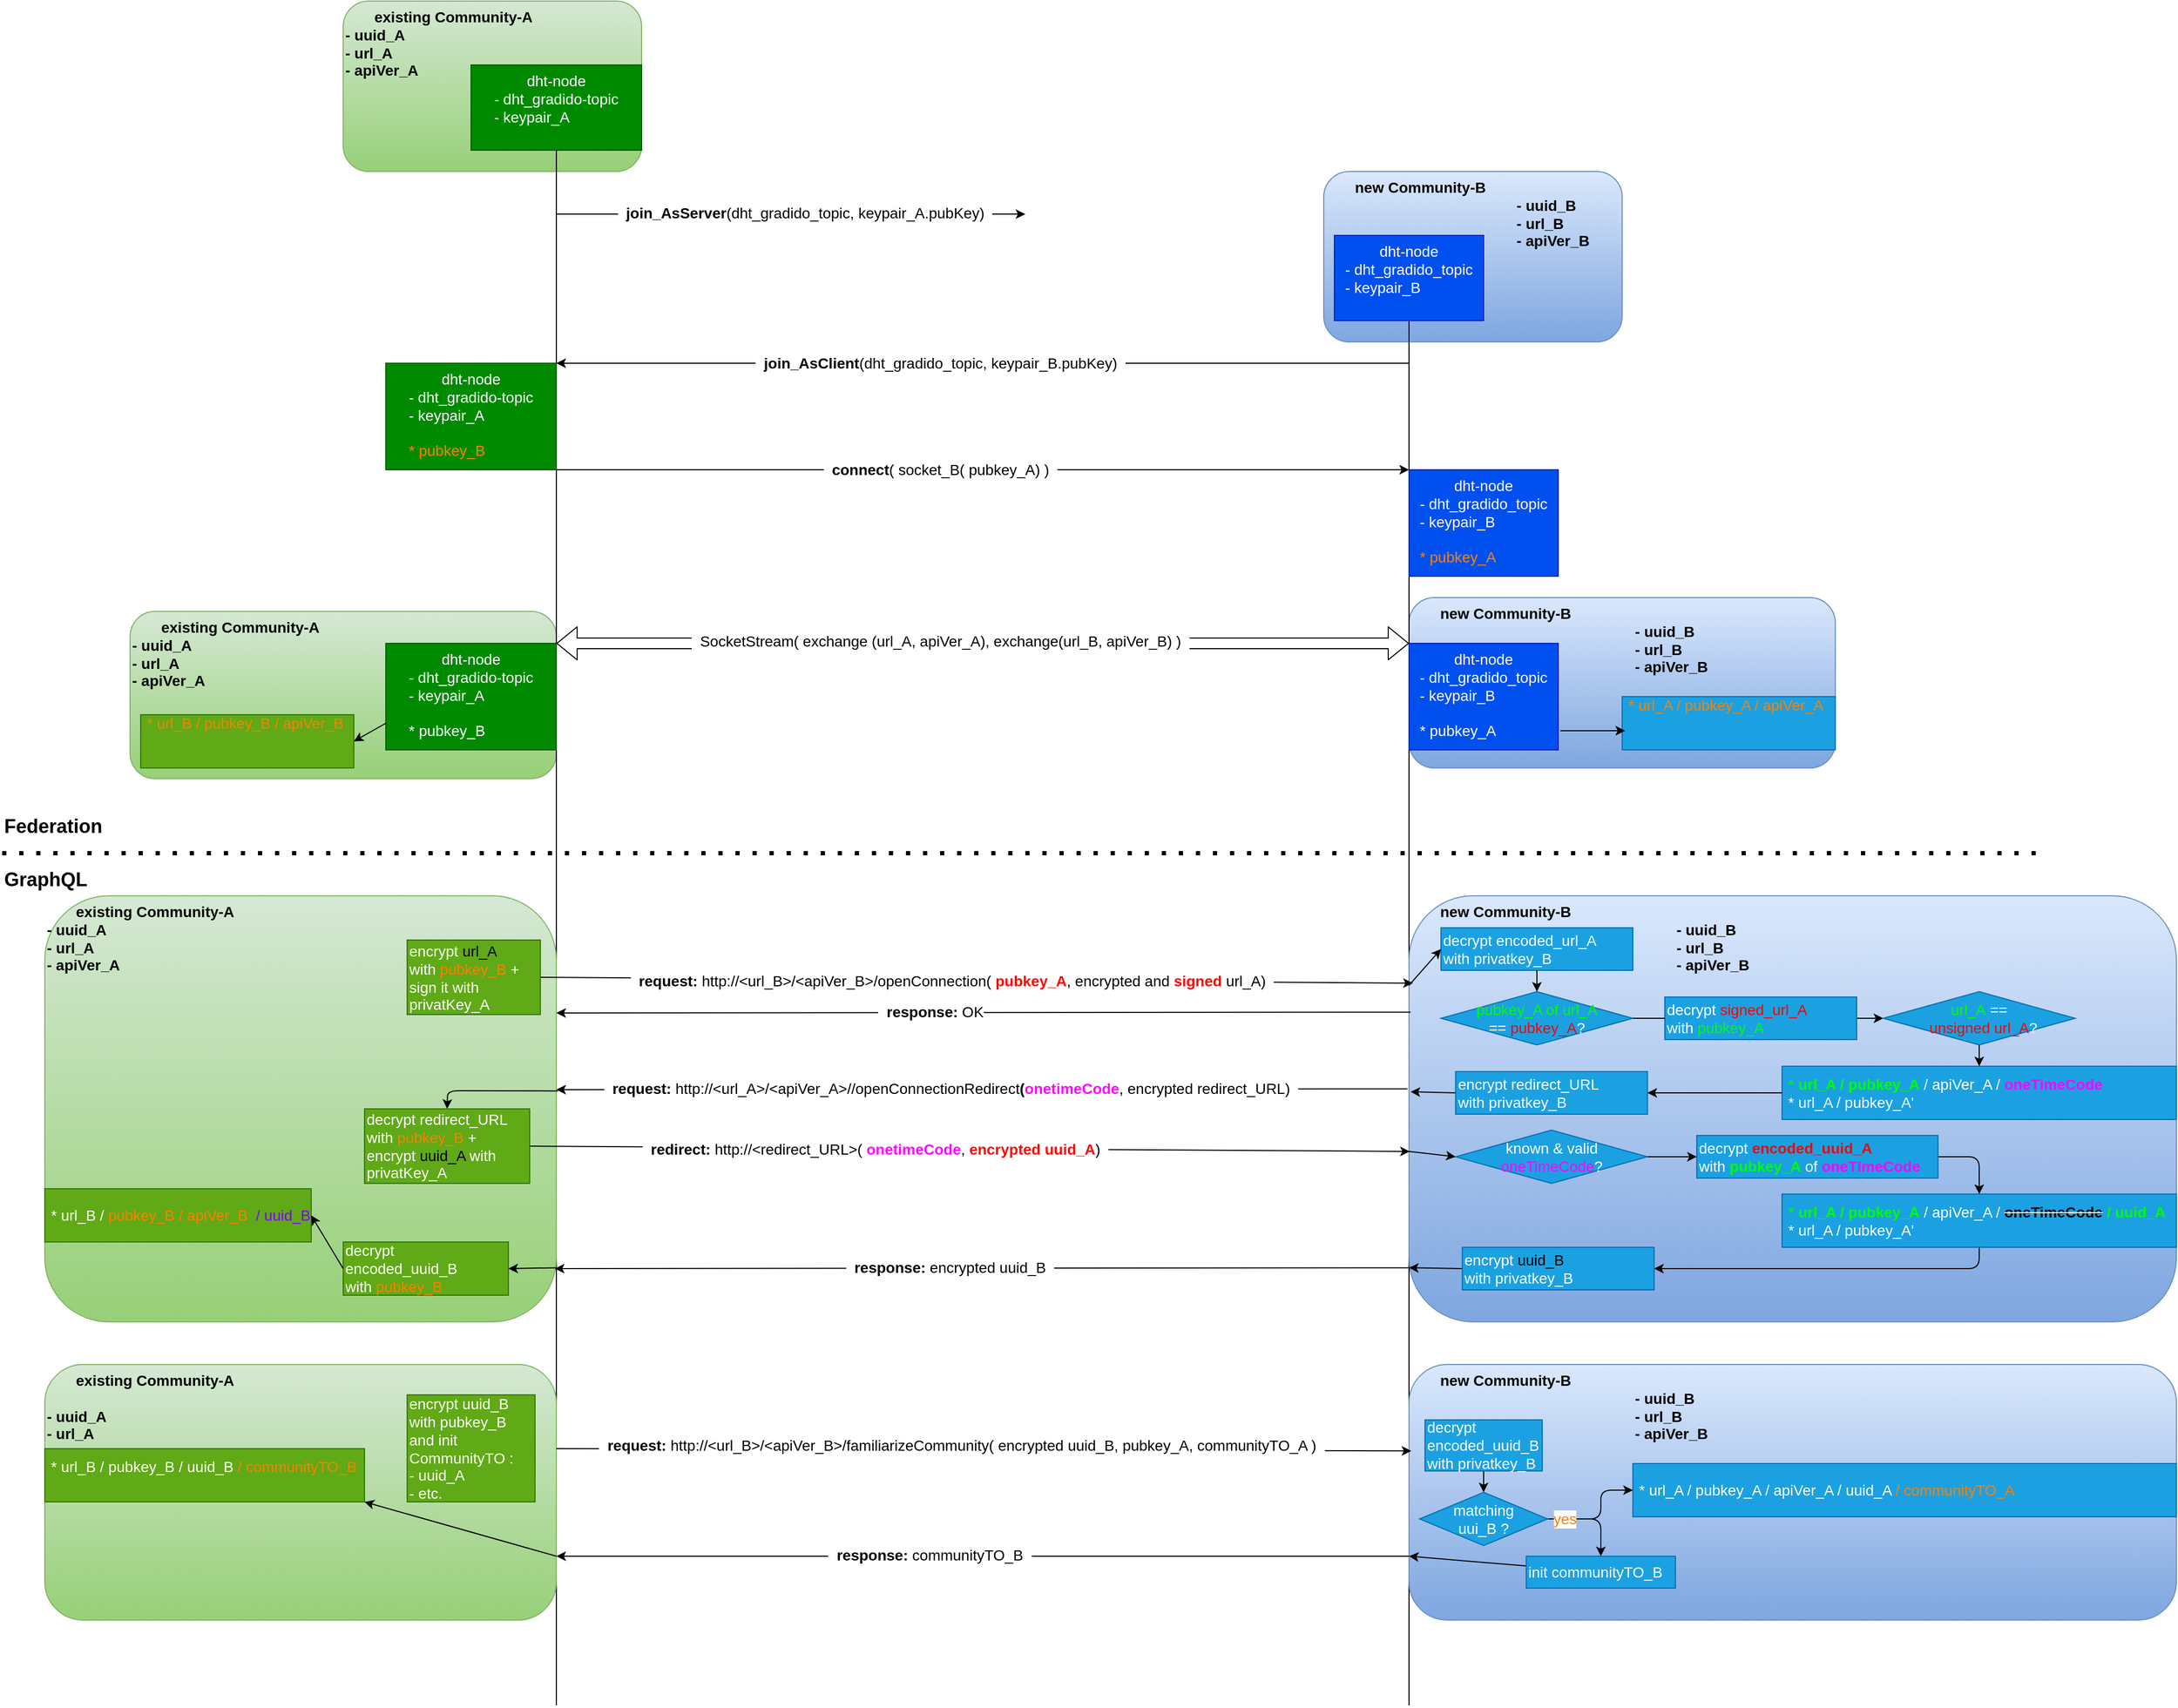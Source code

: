 <mxfile>
    <diagram id="jqy9GLoHfEna4h-l2pXZ" name="Seite-1">
        <mxGraphModel dx="2564" dy="1600" grid="1" gridSize="10" guides="1" tooltips="1" connect="1" arrows="1" fold="1" page="1" pageScale="1" pageWidth="2336" pageHeight="1654" math="0" shadow="0">
            <root>
                <mxCell id="0"/>
                <mxCell id="1" parent="0"/>
                <mxCell id="39" value="&lt;div&gt;&lt;span&gt;&amp;nbsp; &amp;nbsp; &amp;nbsp; &amp;nbsp;new Community-B&lt;/span&gt;&lt;/div&gt;&lt;div&gt;&lt;span&gt;&amp;nbsp; &amp;nbsp; &amp;nbsp; &amp;nbsp; &amp;nbsp; &amp;nbsp; &amp;nbsp; &amp;nbsp; &amp;nbsp; &amp;nbsp; &amp;nbsp; &amp;nbsp; &amp;nbsp; &amp;nbsp; &amp;nbsp; &amp;nbsp; &amp;nbsp; &amp;nbsp; &amp;nbsp; &amp;nbsp; &amp;nbsp; &amp;nbsp; &amp;nbsp; &amp;nbsp; &amp;nbsp; &amp;nbsp; &amp;nbsp; - uuid_B&lt;/span&gt;&lt;/div&gt;&lt;div&gt;&lt;span&gt;&amp;nbsp; &amp;nbsp; &amp;nbsp; &amp;nbsp; &amp;nbsp; &amp;nbsp; &amp;nbsp; &amp;nbsp; &amp;nbsp; &amp;nbsp; &amp;nbsp; &amp;nbsp; &amp;nbsp; &amp;nbsp; &amp;nbsp; &amp;nbsp; &amp;nbsp; &amp;nbsp; &amp;nbsp; &amp;nbsp; &amp;nbsp; &amp;nbsp; &amp;nbsp; &amp;nbsp; &amp;nbsp; &amp;nbsp; &amp;nbsp; - url_B&lt;/span&gt;&lt;br&gt;&lt;/div&gt;&lt;div&gt;&lt;span&gt;&amp;nbsp; &amp;nbsp; &amp;nbsp; &amp;nbsp; &amp;nbsp; &amp;nbsp; &amp;nbsp; &amp;nbsp; &amp;nbsp; &amp;nbsp; &amp;nbsp; &amp;nbsp; &amp;nbsp; &amp;nbsp; &amp;nbsp; &amp;nbsp; &amp;nbsp; &amp;nbsp; &amp;nbsp; &amp;nbsp; &amp;nbsp; &amp;nbsp; &amp;nbsp; &amp;nbsp; &amp;nbsp; &amp;nbsp; &amp;nbsp; - apiVer_B&lt;/span&gt;&lt;/div&gt;" style="rounded=1;whiteSpace=wrap;html=1;verticalAlign=top;fontStyle=1;fontSize=14;align=left;fillColor=#dae8fc;strokeColor=#6c8ebf;gradientColor=#7ea6e0;" parent="1" vertex="1">
                    <mxGeometry x="1360" y="600" width="400" height="160" as="geometry"/>
                </mxCell>
                <mxCell id="35" value="&lt;div style=&quot;text-align: center&quot;&gt;&lt;span&gt;&amp;nbsp; &amp;nbsp; &amp;nbsp; &amp;nbsp;existing Community-A&lt;/span&gt;&lt;/div&gt;&lt;div&gt;&lt;span&gt;- uuid_A&lt;/span&gt;&lt;/div&gt;&lt;div&gt;&lt;span&gt;- url_A&lt;/span&gt;&lt;/div&gt;&lt;div&gt;&lt;span&gt;- apiVer_A&lt;/span&gt;&lt;/div&gt;" style="rounded=1;whiteSpace=wrap;html=1;verticalAlign=top;fontStyle=1;fontSize=14;align=left;fillColor=#d5e8d4;strokeColor=#82b366;gradientColor=#97d077;" parent="1" vertex="1">
                    <mxGeometry x="160" y="613" width="400" height="157" as="geometry"/>
                </mxCell>
                <mxCell id="2" value="&lt;div style=&quot;text-align: center&quot;&gt;&lt;span&gt;&amp;nbsp; &amp;nbsp; &amp;nbsp; &amp;nbsp;existing Community-A&lt;/span&gt;&lt;/div&gt;&lt;div&gt;&lt;span&gt;- uuid_A&lt;/span&gt;&lt;/div&gt;&lt;div&gt;&lt;span&gt;- url_A&lt;/span&gt;&lt;br&gt;&lt;/div&gt;&lt;div&gt;&lt;span&gt;- apiVer_A&lt;/span&gt;&lt;/div&gt;" style="rounded=1;whiteSpace=wrap;html=1;verticalAlign=top;fontStyle=1;fontSize=14;align=left;fillColor=#d5e8d4;strokeColor=#82b366;gradientColor=#97d077;" parent="1" vertex="1">
                    <mxGeometry x="360" y="40" width="280" height="160" as="geometry"/>
                </mxCell>
                <mxCell id="3" value="dht-node&lt;br&gt;- dht_gradido-topic&lt;br&gt;&lt;div style=&quot;text-align: left&quot;&gt;&lt;span&gt;- keypair_A&lt;/span&gt;&lt;/div&gt;" style="rounded=0;whiteSpace=wrap;html=1;fontSize=14;fillColor=#008a00;fontColor=#ffffff;strokeColor=#005700;verticalAlign=top;" parent="1" vertex="1">
                    <mxGeometry x="480" y="100" width="160" height="80" as="geometry"/>
                </mxCell>
                <mxCell id="4" value="&lt;div&gt;&lt;span&gt;&amp;nbsp; &amp;nbsp; &amp;nbsp; &amp;nbsp;new Community-B&lt;/span&gt;&lt;/div&gt;&lt;div&gt;&lt;span&gt;&amp;nbsp; &amp;nbsp; &amp;nbsp; &amp;nbsp; &amp;nbsp; &amp;nbsp; &amp;nbsp; &amp;nbsp; &amp;nbsp; &amp;nbsp; &amp;nbsp; &amp;nbsp; &amp;nbsp; &amp;nbsp; &amp;nbsp; &amp;nbsp; &amp;nbsp; &amp;nbsp; &amp;nbsp; &amp;nbsp; &amp;nbsp; &amp;nbsp; &amp;nbsp; - uuid_B&lt;/span&gt;&lt;/div&gt;&lt;div&gt;&lt;span&gt;&amp;nbsp; &amp;nbsp; &amp;nbsp; &amp;nbsp; &amp;nbsp; &amp;nbsp; &amp;nbsp; &amp;nbsp; &amp;nbsp; &amp;nbsp; &amp;nbsp; &amp;nbsp; &amp;nbsp; &amp;nbsp; &amp;nbsp; &amp;nbsp; &amp;nbsp; &amp;nbsp; &amp;nbsp; &amp;nbsp; &amp;nbsp; &amp;nbsp; &amp;nbsp; - url_B&lt;/span&gt;&lt;/div&gt;&lt;div&gt;&lt;span&gt;&amp;nbsp; &amp;nbsp; &amp;nbsp; &amp;nbsp; &amp;nbsp; &amp;nbsp; &amp;nbsp; &amp;nbsp; &amp;nbsp; &amp;nbsp; &amp;nbsp; &amp;nbsp; &amp;nbsp; &amp;nbsp; &amp;nbsp; &amp;nbsp; &amp;nbsp; &amp;nbsp; &amp;nbsp; &amp;nbsp; &amp;nbsp; &amp;nbsp; &amp;nbsp; - apiVer_B&lt;/span&gt;&lt;/div&gt;" style="rounded=1;whiteSpace=wrap;html=1;verticalAlign=top;fontStyle=1;fontSize=14;align=left;fillColor=#dae8fc;strokeColor=#6c8ebf;gradientColor=#7ea6e0;" parent="1" vertex="1">
                    <mxGeometry x="1280" y="200" width="280" height="160" as="geometry"/>
                </mxCell>
                <mxCell id="5" value="dht-node&lt;br&gt;&lt;div style=&quot;text-align: left&quot;&gt;&lt;span&gt;- dht_gradido_topic&lt;/span&gt;&lt;/div&gt;&lt;div style=&quot;text-align: left&quot;&gt;&lt;span&gt;- keypair_B&lt;/span&gt;&lt;/div&gt;" style="rounded=0;whiteSpace=wrap;html=1;fontSize=14;fillColor=#0050ef;fontColor=#ffffff;strokeColor=#001DBC;verticalAlign=top;" parent="1" vertex="1">
                    <mxGeometry x="1290" y="260" width="140" height="80" as="geometry"/>
                </mxCell>
                <mxCell id="15" value="" style="endArrow=classic;html=1;fontSize=14;" parent="1" edge="1">
                    <mxGeometry width="50" height="50" relative="1" as="geometry">
                        <mxPoint x="560" y="240" as="sourcePoint"/>
                        <mxPoint x="1000" y="240" as="targetPoint"/>
                    </mxGeometry>
                </mxCell>
                <mxCell id="17" value="&lt;b&gt;&amp;nbsp; join_AsServer&lt;/b&gt;(dht_gradido_topic, keypair_A.pubKey)&amp;nbsp;&amp;nbsp;" style="edgeLabel;html=1;align=center;verticalAlign=middle;resizable=0;points=[];fontSize=14;" parent="15" vertex="1" connectable="0">
                    <mxGeometry x="0.222" relative="1" as="geometry">
                        <mxPoint x="-36" y="-1" as="offset"/>
                    </mxGeometry>
                </mxCell>
                <mxCell id="19" value="" style="endArrow=classic;html=1;fontSize=14;" parent="1" edge="1">
                    <mxGeometry width="50" height="50" relative="1" as="geometry">
                        <mxPoint x="1360" y="380" as="sourcePoint"/>
                        <mxPoint x="560" y="380" as="targetPoint"/>
                    </mxGeometry>
                </mxCell>
                <mxCell id="20" value="&lt;b&gt;&amp;nbsp; join_AsClient&lt;/b&gt;(dht_gradido_topic, keypair_B.pubKey)&amp;nbsp;&amp;nbsp;" style="edgeLabel;html=1;align=center;verticalAlign=middle;resizable=0;points=[];fontSize=14;" parent="19" vertex="1" connectable="0">
                    <mxGeometry x="0.416" relative="1" as="geometry">
                        <mxPoint x="126" as="offset"/>
                    </mxGeometry>
                </mxCell>
                <mxCell id="23" value="" style="endArrow=none;html=1;fontSize=14;entryX=0.5;entryY=1;entryDx=0;entryDy=0;" parent="1" target="3" edge="1">
                    <mxGeometry width="50" height="50" relative="1" as="geometry">
                        <mxPoint x="560" y="1640" as="sourcePoint"/>
                        <mxPoint x="990" y="350" as="targetPoint"/>
                    </mxGeometry>
                </mxCell>
                <mxCell id="24" value="" style="endArrow=none;html=1;fontSize=14;entryX=0.5;entryY=1;entryDx=0;entryDy=0;" parent="1" target="5" edge="1">
                    <mxGeometry width="50" height="50" relative="1" as="geometry">
                        <mxPoint x="1360" y="1640" as="sourcePoint"/>
                        <mxPoint x="1090" y="60" as="targetPoint"/>
                    </mxGeometry>
                </mxCell>
                <mxCell id="25" value="dht-node&lt;br&gt;- dht_gradido-topic&lt;br&gt;&lt;div style=&quot;text-align: left&quot;&gt;&lt;span&gt;- keypair_A&lt;/span&gt;&lt;/div&gt;&lt;div style=&quot;text-align: left&quot;&gt;&lt;span&gt;&lt;br&gt;&lt;/span&gt;&lt;/div&gt;&lt;div style=&quot;text-align: left&quot;&gt;&lt;span&gt;&lt;font color=&quot;#ff8000&quot;&gt;* pubkey_B&lt;/font&gt;&lt;/span&gt;&lt;/div&gt;" style="rounded=0;whiteSpace=wrap;html=1;fontSize=14;fillColor=#008a00;fontColor=#ffffff;strokeColor=#005700;verticalAlign=top;" parent="1" vertex="1">
                    <mxGeometry x="400" y="380" width="160" height="100" as="geometry"/>
                </mxCell>
                <mxCell id="26" value="dht-node&lt;br&gt;&lt;div style=&quot;text-align: left&quot;&gt;&lt;span&gt;- dht_gradido_topic&lt;/span&gt;&lt;/div&gt;&lt;div style=&quot;text-align: left&quot;&gt;&lt;span&gt;- keypair_B&lt;/span&gt;&lt;/div&gt;&lt;div style=&quot;text-align: left&quot;&gt;&lt;span&gt;&lt;br&gt;&lt;/span&gt;&lt;/div&gt;&lt;div style=&quot;text-align: left&quot;&gt;&lt;span&gt;&lt;font color=&quot;#ff8000&quot;&gt;* pubkey_A&lt;/font&gt;&lt;/span&gt;&lt;/div&gt;" style="rounded=0;whiteSpace=wrap;html=1;fontSize=14;fillColor=#0050ef;fontColor=#ffffff;strokeColor=#001DBC;verticalAlign=top;" parent="1" vertex="1">
                    <mxGeometry x="1360" y="480" width="140" height="100" as="geometry"/>
                </mxCell>
                <mxCell id="27" value="" style="endArrow=classic;html=1;fontSize=14;" parent="1" edge="1">
                    <mxGeometry width="50" height="50" relative="1" as="geometry">
                        <mxPoint x="560" y="480" as="sourcePoint"/>
                        <mxPoint x="1360" y="480" as="targetPoint"/>
                    </mxGeometry>
                </mxCell>
                <mxCell id="28" value="&lt;b&gt;&amp;nbsp; connect&lt;/b&gt;( socket_B( pubkey_A) )&amp;nbsp;&amp;nbsp;" style="edgeLabel;html=1;align=center;verticalAlign=middle;resizable=0;points=[];fontSize=14;" parent="27" vertex="1" connectable="0">
                    <mxGeometry x="0.222" relative="1" as="geometry">
                        <mxPoint x="-129" as="offset"/>
                    </mxGeometry>
                </mxCell>
                <mxCell id="31" value="" style="shape=flexArrow;endArrow=classic;startArrow=classic;html=1;fontSize=14;" parent="1" edge="1">
                    <mxGeometry width="100" height="100" relative="1" as="geometry">
                        <mxPoint x="560" y="643" as="sourcePoint"/>
                        <mxPoint x="1360" y="643" as="targetPoint"/>
                    </mxGeometry>
                </mxCell>
                <mxCell id="32" value="&amp;nbsp; SocketStream( exchange (url_A, apiVer_A), exchange(url_B, apiVer_B) )&amp;nbsp;&amp;nbsp;" style="edgeLabel;html=1;align=center;verticalAlign=middle;resizable=0;points=[];fontSize=14;" parent="31" vertex="1" connectable="0">
                    <mxGeometry x="-0.215" y="-1" relative="1" as="geometry">
                        <mxPoint x="46" y="-3" as="offset"/>
                    </mxGeometry>
                </mxCell>
                <mxCell id="33" value="dht-node&lt;br&gt;- dht_gradido-topic&lt;br&gt;&lt;div style=&quot;text-align: left&quot;&gt;&lt;span&gt;- keypair_A&lt;/span&gt;&lt;/div&gt;&lt;div style=&quot;text-align: left&quot;&gt;&lt;span&gt;&lt;br&gt;&lt;/span&gt;&lt;/div&gt;&lt;div style=&quot;text-align: left&quot;&gt;&lt;span&gt;* pubkey_B&lt;/span&gt;&lt;/div&gt;" style="rounded=0;whiteSpace=wrap;html=1;fontSize=14;fillColor=#008a00;fontColor=#ffffff;strokeColor=#005700;verticalAlign=top;" parent="1" vertex="1">
                    <mxGeometry x="400" y="643" width="160" height="100" as="geometry"/>
                </mxCell>
                <mxCell id="34" value="dht-node&lt;br&gt;&lt;div style=&quot;text-align: left&quot;&gt;&lt;span&gt;- dht_gradido_topic&lt;/span&gt;&lt;/div&gt;&lt;div style=&quot;text-align: left&quot;&gt;&lt;span&gt;- keypair_B&lt;/span&gt;&lt;/div&gt;&lt;div style=&quot;text-align: left&quot;&gt;&lt;span&gt;&lt;br&gt;&lt;/span&gt;&lt;/div&gt;&lt;div style=&quot;text-align: left&quot;&gt;&lt;span&gt;* pubkey_A&lt;/span&gt;&lt;/div&gt;" style="rounded=0;whiteSpace=wrap;html=1;fontSize=14;fillColor=#0050ef;fontColor=#ffffff;strokeColor=#001DBC;verticalAlign=top;" parent="1" vertex="1">
                    <mxGeometry x="1360" y="643" width="140" height="100" as="geometry"/>
                </mxCell>
                <mxCell id="36" value="" style="endArrow=classic;html=1;fontSize=14;exitX=0;exitY=0.75;exitDx=0;exitDy=0;startArrow=none;entryX=1;entryY=0.5;entryDx=0;entryDy=0;" parent="1" source="33" target="37" edge="1">
                    <mxGeometry width="50" height="50" relative="1" as="geometry">
                        <mxPoint x="620" y="743" as="sourcePoint"/>
                        <mxPoint x="240" y="702" as="targetPoint"/>
                    </mxGeometry>
                </mxCell>
                <mxCell id="37" value="&lt;font color=&quot;#ff8000&quot;&gt;&amp;nbsp;* url_B / pubkey_B / apiVer_B&lt;br&gt;&lt;br&gt;&lt;br&gt;&lt;/font&gt;" style="rounded=0;whiteSpace=wrap;html=1;fontSize=14;fillColor=#60a917;fontColor=#ffffff;strokeColor=#2D7600;align=left;" parent="1" vertex="1">
                    <mxGeometry x="170" y="710" width="200" height="50" as="geometry"/>
                </mxCell>
                <mxCell id="40" value="&lt;font color=&quot;#ff8000&quot;&gt;&amp;nbsp;* url_A / pubkey_A / apiVer_A&lt;br&gt;&lt;br&gt;&lt;br&gt;&lt;/font&gt;" style="rounded=0;whiteSpace=wrap;html=1;fontSize=14;fillColor=#1ba1e2;fontColor=#ffffff;strokeColor=#006EAF;align=left;" parent="1" vertex="1">
                    <mxGeometry x="1560" y="693" width="200" height="50" as="geometry"/>
                </mxCell>
                <mxCell id="41" value="" style="endArrow=classic;html=1;fontSize=14;exitX=1.014;exitY=0.82;exitDx=0;exitDy=0;exitPerimeter=0;entryX=0.014;entryY=0.64;entryDx=0;entryDy=0;entryPerimeter=0;" parent="1" source="34" target="40" edge="1">
                    <mxGeometry width="50" height="50" relative="1" as="geometry">
                        <mxPoint x="1770" y="560" as="sourcePoint"/>
                        <mxPoint x="1820" y="510" as="targetPoint"/>
                    </mxGeometry>
                </mxCell>
                <mxCell id="42" value="&lt;div style=&quot;text-align: center&quot;&gt;&lt;span&gt;&amp;nbsp; &amp;nbsp; &amp;nbsp; &amp;nbsp;existing Community-A&lt;/span&gt;&lt;/div&gt;&lt;div&gt;&lt;span&gt;- uuid_A&lt;/span&gt;&lt;/div&gt;&lt;div&gt;&lt;span&gt;- url_A&lt;/span&gt;&lt;/div&gt;&lt;div&gt;&lt;span&gt;- apiVer_A&lt;/span&gt;&lt;/div&gt;" style="rounded=1;whiteSpace=wrap;html=1;verticalAlign=top;fontStyle=1;fontSize=14;align=left;fillColor=#d5e8d4;strokeColor=#82b366;gradientColor=#97d077;" parent="1" vertex="1">
                    <mxGeometry x="80" y="880" width="480" height="400" as="geometry"/>
                </mxCell>
                <mxCell id="43" value="&amp;nbsp;* url_B / &lt;font color=&quot;#ff8000&quot;&gt;pubkey_B / apiVer_B&amp;nbsp;&lt;/font&gt; &lt;font color=&quot;#7f00ff&quot;&gt;/ uuid_B&lt;/font&gt;" style="rounded=0;whiteSpace=wrap;html=1;fontSize=14;fillColor=#60a917;fontColor=#ffffff;strokeColor=#2D7600;align=left;" parent="1" vertex="1">
                    <mxGeometry x="80" y="1155" width="250" height="50" as="geometry"/>
                </mxCell>
                <mxCell id="44" value="&lt;div&gt;&lt;span&gt;&amp;nbsp; &amp;nbsp; &amp;nbsp; &amp;nbsp;new Community-B&lt;/span&gt;&lt;/div&gt;&lt;div&gt;&lt;span&gt;&amp;nbsp; &amp;nbsp; &amp;nbsp; &amp;nbsp; &amp;nbsp; &amp;nbsp; &amp;nbsp; &amp;nbsp; &amp;nbsp; &amp;nbsp; &amp;nbsp; &amp;nbsp; &amp;nbsp; &amp;nbsp; &amp;nbsp; &amp;nbsp; &amp;nbsp; &amp;nbsp; &amp;nbsp; &amp;nbsp; &amp;nbsp; &amp;nbsp; &amp;nbsp; &amp;nbsp; &amp;nbsp; &amp;nbsp; &amp;nbsp; &amp;nbsp; &amp;nbsp; &amp;nbsp; &amp;nbsp; &amp;nbsp; - uuid_B&lt;/span&gt;&lt;/div&gt;&lt;div&gt;&lt;span&gt;&amp;nbsp; &amp;nbsp; &amp;nbsp; &amp;nbsp; &amp;nbsp; &amp;nbsp; &amp;nbsp; &amp;nbsp; &amp;nbsp; &amp;nbsp; &amp;nbsp; &amp;nbsp; &amp;nbsp; &amp;nbsp; &amp;nbsp; &amp;nbsp; &amp;nbsp; &amp;nbsp; &amp;nbsp; &amp;nbsp; &amp;nbsp; &amp;nbsp; &amp;nbsp; &amp;nbsp; &amp;nbsp; &amp;nbsp; &amp;nbsp; &amp;nbsp; &amp;nbsp; &amp;nbsp; &amp;nbsp; &amp;nbsp; - url_B&lt;/span&gt;&lt;br&gt;&lt;/div&gt;&lt;div&gt;&lt;span&gt;&amp;nbsp; &amp;nbsp; &amp;nbsp; &amp;nbsp; &amp;nbsp; &amp;nbsp; &amp;nbsp; &amp;nbsp; &amp;nbsp; &amp;nbsp; &amp;nbsp; &amp;nbsp; &amp;nbsp; &amp;nbsp; &amp;nbsp; &amp;nbsp; &amp;nbsp; &amp;nbsp; &amp;nbsp; &amp;nbsp; &amp;nbsp; &amp;nbsp; &amp;nbsp; &amp;nbsp; &amp;nbsp; &amp;nbsp; &amp;nbsp; &amp;nbsp; &amp;nbsp; &amp;nbsp; &amp;nbsp; &amp;nbsp; - apiVer_B&lt;/span&gt;&lt;/div&gt;" style="rounded=1;whiteSpace=wrap;html=1;verticalAlign=top;fontStyle=1;fontSize=14;align=left;fillColor=#dae8fc;strokeColor=#6c8ebf;gradientColor=#7ea6e0;" parent="1" vertex="1">
                    <mxGeometry x="1360" y="880" width="720" height="400" as="geometry"/>
                </mxCell>
                <mxCell id="45" value="&lt;font color=&quot;#00ff00&quot;&gt;&amp;nbsp;* &lt;b&gt;url_A / pubkey_A&lt;/b&gt;&lt;/font&gt; / apiVer_A / &lt;b&gt;&lt;font color=&quot;#ff00ff&quot;&gt;oneTimeCode&lt;/font&gt;&lt;/b&gt;&lt;br&gt;&amp;nbsp;* url_A / pubkey_A'" style="rounded=0;whiteSpace=wrap;html=1;fontSize=14;fillColor=#1ba1e2;fontColor=#ffffff;strokeColor=#006EAF;align=left;" parent="1" vertex="1">
                    <mxGeometry x="1710" y="1040" width="370" height="50" as="geometry"/>
                </mxCell>
                <mxCell id="46" value="" style="endArrow=classic;html=1;fontSize=14;exitX=1;exitY=0.5;exitDx=0;exitDy=0;entryX=0.005;entryY=0.205;entryDx=0;entryDy=0;entryPerimeter=0;" parent="1" source="48" target="44" edge="1">
                    <mxGeometry width="50" height="50" relative="1" as="geometry">
                        <mxPoint x="920" y="1050" as="sourcePoint"/>
                        <mxPoint x="970" y="1000" as="targetPoint"/>
                    </mxGeometry>
                </mxCell>
                <mxCell id="47" value="&lt;b&gt;&amp;nbsp; request: &lt;/b&gt;http://&amp;lt;url_B&amp;gt;/&amp;lt;apiVer_B&amp;gt;/openConnection( &lt;b&gt;&lt;font color=&quot;#ff0000&quot;&gt;pubkey_A&lt;/font&gt;&lt;/b&gt;, encrypted and &lt;b&gt;&lt;font color=&quot;#ff0000&quot;&gt;signed &lt;/font&gt;&lt;/b&gt;url_A)&amp;nbsp;&amp;nbsp;" style="edgeLabel;html=1;align=center;verticalAlign=middle;resizable=0;points=[];fontSize=14;" parent="46" vertex="1" connectable="0">
                    <mxGeometry x="-0.215" y="-1" relative="1" as="geometry">
                        <mxPoint x="64" as="offset"/>
                    </mxGeometry>
                </mxCell>
                <mxCell id="48" value="encrypt &lt;font color=&quot;#000000&quot;&gt;url_A&lt;/font&gt;&amp;nbsp; &lt;br&gt;with &lt;font color=&quot;#ff8000&quot;&gt;pubkey_B&lt;/font&gt; +&lt;br&gt;sign it with privatKey_A&amp;nbsp;" style="rounded=0;whiteSpace=wrap;html=1;fontSize=14;fillColor=#60a917;fontColor=#ffffff;strokeColor=#2D7600;align=left;" parent="1" vertex="1">
                    <mxGeometry x="420" y="921.5" width="125" height="70" as="geometry"/>
                </mxCell>
                <mxCell id="49" value="" style="endArrow=classic;html=1;fontSize=14;exitX=-0.002;exitY=0.453;exitDx=0;exitDy=0;entryX=1;entryY=0.455;entryDx=0;entryDy=0;exitPerimeter=0;entryPerimeter=0;" parent="1" source="44" target="42" edge="1">
                    <mxGeometry width="50" height="50" relative="1" as="geometry">
                        <mxPoint x="990" y="710" as="sourcePoint"/>
                        <mxPoint x="1040" y="660" as="targetPoint"/>
                    </mxGeometry>
                </mxCell>
                <mxCell id="50" value="&lt;b&gt;&amp;nbsp; request: &lt;/b&gt;http://&amp;lt;url_A&amp;gt;/&amp;lt;apiVer_A&amp;gt;//openConnectionRedirect&lt;b&gt;(&lt;/b&gt;&lt;font color=&quot;#ff00ff&quot;&gt;&lt;b&gt;onetimeCode&lt;/b&gt;&lt;/font&gt;, encrypted redirect_URL)&amp;nbsp;&amp;nbsp;" style="edgeLabel;html=1;align=center;verticalAlign=middle;resizable=0;points=[];fontSize=14;" parent="49" vertex="1" connectable="0">
                    <mxGeometry x="0.255" y="2" relative="1" as="geometry">
                        <mxPoint x="72" y="-3" as="offset"/>
                    </mxGeometry>
                </mxCell>
                <mxCell id="51" value="decrypt encoded_url_A&amp;nbsp; &lt;br&gt;with privatkey_B" style="rounded=0;whiteSpace=wrap;html=1;fontSize=14;fillColor=#1ba1e2;fontColor=#ffffff;strokeColor=#006EAF;align=left;" parent="1" vertex="1">
                    <mxGeometry x="1390" y="910" width="180" height="40" as="geometry"/>
                </mxCell>
                <mxCell id="84" value="" style="edgeStyle=none;html=1;fontColor=#00FF00;startArrow=none;" edge="1" parent="1" source="98" target="83">
                    <mxGeometry relative="1" as="geometry"/>
                </mxCell>
                <mxCell id="53" value="&lt;font color=&quot;#00ff00&quot;&gt;pubkey_A of url_A&lt;/font&gt;&lt;br&gt;==&amp;nbsp;&lt;font color=&quot;#ff0000&quot;&gt;pubkey_A&lt;/font&gt;?" style="rhombus;whiteSpace=wrap;html=1;fontSize=14;fillColor=#1ba1e2;fontColor=#ffffff;strokeColor=#006EAF;" parent="1" vertex="1">
                    <mxGeometry x="1390" y="970" width="180" height="50" as="geometry"/>
                </mxCell>
                <mxCell id="54" value="" style="endArrow=classic;html=1;fontSize=14;exitX=1.003;exitY=0.458;exitDx=0;exitDy=0;entryX=0.5;entryY=0;entryDx=0;entryDy=0;exitPerimeter=0;" parent="1" source="42" target="87" edge="1">
                    <mxGeometry width="50" height="50" relative="1" as="geometry">
                        <mxPoint x="670" y="1010" as="sourcePoint"/>
                        <mxPoint x="720" y="960" as="targetPoint"/>
                        <Array as="points">
                            <mxPoint x="458" y="1063"/>
                        </Array>
                    </mxGeometry>
                </mxCell>
                <mxCell id="55" value="&lt;div style=&quot;text-align: center&quot;&gt;&lt;span&gt;&amp;nbsp; &amp;nbsp; &amp;nbsp; &amp;nbsp;existing Community-A&lt;/span&gt;&lt;/div&gt;&lt;div&gt;&lt;span&gt;&lt;br&gt;&lt;/span&gt;&lt;/div&gt;&lt;div&gt;&lt;span&gt;- uuid_A&lt;/span&gt;&lt;/div&gt;&lt;div&gt;&lt;span&gt;- url_A&lt;/span&gt;&lt;/div&gt;" style="rounded=1;whiteSpace=wrap;html=1;verticalAlign=top;fontStyle=1;fontSize=14;align=left;fillColor=#d5e8d4;strokeColor=#82b366;gradientColor=#97d077;" parent="1" vertex="1">
                    <mxGeometry x="80" y="1320" width="480" height="240" as="geometry"/>
                </mxCell>
                <mxCell id="56" value="&amp;nbsp;* url_B / pubkey_B / uuid_B &lt;font color=&quot;#ff8000&quot;&gt;/ communityTO_B&lt;br&gt;&lt;/font&gt;&lt;br&gt;" style="rounded=0;whiteSpace=wrap;html=1;fontSize=14;fillColor=#60a917;fontColor=#ffffff;strokeColor=#2D7600;align=left;" parent="1" vertex="1">
                    <mxGeometry x="80" y="1399" width="300" height="50" as="geometry"/>
                </mxCell>
                <mxCell id="57" value="&lt;div&gt;&lt;span&gt;&amp;nbsp; &amp;nbsp; &amp;nbsp; &amp;nbsp;new Community-B&lt;/span&gt;&lt;/div&gt;&lt;div&gt;&lt;span&gt;&amp;nbsp; &amp;nbsp; &amp;nbsp; &amp;nbsp; &amp;nbsp; &amp;nbsp; &amp;nbsp; &amp;nbsp; &amp;nbsp; &amp;nbsp; &amp;nbsp; &amp;nbsp; &amp;nbsp; &amp;nbsp; &amp;nbsp; &amp;nbsp; &amp;nbsp; &amp;nbsp; &amp;nbsp; &amp;nbsp; &amp;nbsp; &amp;nbsp; &amp;nbsp; &amp;nbsp; &amp;nbsp; &amp;nbsp; &amp;nbsp; - uuid_B&lt;/span&gt;&lt;/div&gt;&lt;div&gt;&lt;span&gt;&amp;nbsp; &amp;nbsp; &amp;nbsp; &amp;nbsp; &amp;nbsp; &amp;nbsp; &amp;nbsp; &amp;nbsp; &amp;nbsp; &amp;nbsp; &amp;nbsp; &amp;nbsp; &amp;nbsp; &amp;nbsp; &amp;nbsp; &amp;nbsp; &amp;nbsp; &amp;nbsp; &amp;nbsp; &amp;nbsp; &amp;nbsp; &amp;nbsp; &amp;nbsp; &amp;nbsp; &amp;nbsp; &amp;nbsp; &amp;nbsp; - url_B&lt;/span&gt;&lt;br&gt;&lt;/div&gt;&lt;div&gt;&lt;span&gt;&amp;nbsp; &amp;nbsp; &amp;nbsp; &amp;nbsp; &amp;nbsp; &amp;nbsp; &amp;nbsp; &amp;nbsp; &amp;nbsp; &amp;nbsp; &amp;nbsp; &amp;nbsp; &amp;nbsp; &amp;nbsp; &amp;nbsp; &amp;nbsp; &amp;nbsp; &amp;nbsp; &amp;nbsp; &amp;nbsp; &amp;nbsp; &amp;nbsp; &amp;nbsp; &amp;nbsp; &amp;nbsp; &amp;nbsp; &amp;nbsp; - apiVer_B&lt;/span&gt;&lt;/div&gt;" style="rounded=1;whiteSpace=wrap;html=1;verticalAlign=top;fontStyle=1;fontSize=14;align=left;fillColor=#dae8fc;strokeColor=#6c8ebf;gradientColor=#7ea6e0;" parent="1" vertex="1">
                    <mxGeometry x="1360" y="1320" width="720" height="240" as="geometry"/>
                </mxCell>
                <mxCell id="58" value="&amp;nbsp;* url_A / pubkey_A / apiVer_A / uuid_A &lt;font color=&quot;#ff8000&quot;&gt;/ communityTO_A&lt;/font&gt;" style="rounded=0;whiteSpace=wrap;html=1;fontSize=14;fillColor=#1ba1e2;fontColor=#ffffff;strokeColor=#006EAF;align=left;" parent="1" vertex="1">
                    <mxGeometry x="1570" y="1413" width="510" height="50" as="geometry"/>
                </mxCell>
                <mxCell id="59" value="" style="endArrow=classic;html=1;fontSize=14;exitX=1;exitY=0.329;exitDx=0;exitDy=0;entryX=0.003;entryY=0.338;entryDx=0;entryDy=0;entryPerimeter=0;exitPerimeter=0;" parent="1" source="55" target="57" edge="1">
                    <mxGeometry width="50" height="50" relative="1" as="geometry">
                        <mxPoint x="920" y="1490" as="sourcePoint"/>
                        <mxPoint x="970" y="1440" as="targetPoint"/>
                    </mxGeometry>
                </mxCell>
                <mxCell id="60" value="&lt;b&gt;&amp;nbsp; request: &lt;/b&gt;http://&amp;lt;url_B&amp;gt;/&amp;lt;apiVer_B&amp;gt;/familiarizeCommunity( encrypted uuid_B, pubkey_A, communityTO_A )&amp;nbsp;&amp;nbsp;" style="edgeLabel;html=1;align=center;verticalAlign=middle;resizable=0;points=[];fontSize=14;" parent="59" vertex="1" connectable="0">
                    <mxGeometry x="-0.215" y="-1" relative="1" as="geometry">
                        <mxPoint x="65" y="-5" as="offset"/>
                    </mxGeometry>
                </mxCell>
                <mxCell id="61" value="encrypt uuid_B&amp;nbsp;&amp;nbsp;&lt;br&gt;with pubkey_B&lt;br&gt;and init CommunityTO : &lt;br&gt;- uuid_A&lt;br&gt;- etc." style="rounded=0;whiteSpace=wrap;html=1;fontSize=14;fillColor=#60a917;fontColor=#ffffff;strokeColor=#2D7600;align=left;" parent="1" vertex="1">
                    <mxGeometry x="420" y="1348.5" width="120" height="100.5" as="geometry"/>
                </mxCell>
                <mxCell id="62" value="" style="endArrow=classic;html=1;fontSize=14;exitX=0;exitY=0.75;exitDx=0;exitDy=0;entryX=1;entryY=0.75;entryDx=0;entryDy=0;" parent="1" source="57" target="55" edge="1">
                    <mxGeometry width="50" height="50" relative="1" as="geometry">
                        <mxPoint x="990" y="1150" as="sourcePoint"/>
                        <mxPoint x="1040" y="1100" as="targetPoint"/>
                    </mxGeometry>
                </mxCell>
                <mxCell id="63" value="&lt;b&gt;&amp;nbsp; response:&lt;/b&gt;&amp;nbsp;communityTO_B&amp;nbsp;&amp;nbsp;" style="edgeLabel;html=1;align=center;verticalAlign=middle;resizable=0;points=[];fontSize=14;" parent="62" vertex="1" connectable="0">
                    <mxGeometry x="0.255" y="2" relative="1" as="geometry">
                        <mxPoint x="52" y="-3" as="offset"/>
                    </mxGeometry>
                </mxCell>
                <mxCell id="74" value="" style="edgeStyle=none;html=1;fontSize=14;fontColor=#FF8000;startArrow=none;startFill=0;endArrow=classic;endFill=1;" parent="1" source="64" target="65" edge="1">
                    <mxGeometry relative="1" as="geometry"/>
                </mxCell>
                <mxCell id="64" value="decrypt encoded_uuid_B&amp;nbsp;&amp;nbsp;&lt;br&gt;with privatkey_B" style="rounded=0;whiteSpace=wrap;html=1;fontSize=14;fillColor=#1ba1e2;fontColor=#ffffff;strokeColor=#006EAF;align=left;" parent="1" vertex="1">
                    <mxGeometry x="1375" y="1372" width="110" height="48" as="geometry"/>
                </mxCell>
                <mxCell id="75" style="edgeStyle=none;html=1;entryX=0.5;entryY=0;entryDx=0;entryDy=0;fontSize=14;fontColor=#FF8000;startArrow=none;startFill=0;endArrow=classic;endFill=1;exitX=1;exitY=0.5;exitDx=0;exitDy=0;" parent="1" source="65" target="73" edge="1">
                    <mxGeometry relative="1" as="geometry">
                        <Array as="points">
                            <mxPoint x="1540" y="1465"/>
                        </Array>
                    </mxGeometry>
                </mxCell>
                <mxCell id="76" style="edgeStyle=none;html=1;entryX=0;entryY=0.5;entryDx=0;entryDy=0;fontSize=14;fontColor=#FF8000;startArrow=none;startFill=0;endArrow=classic;endFill=1;exitX=1;exitY=0.5;exitDx=0;exitDy=0;" parent="1" source="65" target="58" edge="1">
                    <mxGeometry relative="1" as="geometry">
                        <Array as="points">
                            <mxPoint x="1540" y="1465"/>
                            <mxPoint x="1540" y="1438"/>
                        </Array>
                    </mxGeometry>
                </mxCell>
                <mxCell id="77" value="yes" style="edgeLabel;html=1;align=center;verticalAlign=middle;resizable=0;points=[];fontSize=14;fontColor=#FF8000;" parent="76" vertex="1" connectable="0">
                    <mxGeometry x="-0.701" y="1" relative="1" as="geometry">
                        <mxPoint y="1" as="offset"/>
                    </mxGeometry>
                </mxCell>
                <mxCell id="65" value="matching &lt;br&gt;uui_B&amp;nbsp;?" style="rhombus;whiteSpace=wrap;html=1;fontSize=14;fillColor=#1ba1e2;fontColor=#ffffff;strokeColor=#006EAF;" parent="1" vertex="1">
                    <mxGeometry x="1370" y="1440" width="120" height="50" as="geometry"/>
                </mxCell>
                <mxCell id="67" value="" style="endArrow=classic;html=1;fontSize=14;fontColor=#FF8000;entryX=0.5;entryY=0;entryDx=0;entryDy=0;exitX=0.5;exitY=1;exitDx=0;exitDy=0;" parent="1" source="51" target="53" edge="1">
                    <mxGeometry width="50" height="50" relative="1" as="geometry">
                        <mxPoint x="1350" y="970" as="sourcePoint"/>
                        <mxPoint x="1400" y="920" as="targetPoint"/>
                    </mxGeometry>
                </mxCell>
                <mxCell id="68" value="" style="endArrow=classic;html=1;fontSize=14;fontColor=#FF8000;entryX=0;entryY=0.5;entryDx=0;entryDy=0;exitX=0;exitY=0.21;exitDx=0;exitDy=0;exitPerimeter=0;" parent="1" source="44" target="51" edge="1">
                    <mxGeometry width="50" height="50" relative="1" as="geometry">
                        <mxPoint x="1350" y="970" as="sourcePoint"/>
                        <mxPoint x="1400" y="920" as="targetPoint"/>
                    </mxGeometry>
                </mxCell>
                <mxCell id="71" value="" style="endArrow=classic;html=1;fontSize=14;fontColor=#FF8000;exitX=0;exitY=0.5;exitDx=0;exitDy=0;entryX=0.002;entryY=0.46;entryDx=0;entryDy=0;entryPerimeter=0;startArrow=none;" parent="1" source="100" target="44" edge="1">
                    <mxGeometry width="50" height="50" relative="1" as="geometry">
                        <mxPoint x="1300" y="1140" as="sourcePoint"/>
                        <mxPoint x="1350" y="1090" as="targetPoint"/>
                        <Array as="points"/>
                    </mxGeometry>
                </mxCell>
                <mxCell id="78" style="edgeStyle=none;html=1;entryX=0;entryY=0.75;entryDx=0;entryDy=0;fontSize=14;fontColor=#FF8000;startArrow=none;startFill=0;endArrow=classic;endFill=1;" parent="1" source="73" target="57" edge="1">
                    <mxGeometry relative="1" as="geometry"/>
                </mxCell>
                <mxCell id="73" value="init communityTO_B" style="rounded=0;whiteSpace=wrap;html=1;fontSize=14;fillColor=#1ba1e2;fontColor=#ffffff;strokeColor=#006EAF;align=left;" parent="1" vertex="1">
                    <mxGeometry x="1470" y="1500" width="140" height="30" as="geometry"/>
                </mxCell>
                <mxCell id="79" value="" style="endArrow=classic;html=1;fontSize=14;fontColor=#FF8000;exitX=1;exitY=0.75;exitDx=0;exitDy=0;entryX=1;entryY=1;entryDx=0;entryDy=0;" parent="1" source="55" target="56" edge="1">
                    <mxGeometry width="50" height="50" relative="1" as="geometry">
                        <mxPoint x="300" y="1470" as="sourcePoint"/>
                        <mxPoint x="350" y="1420" as="targetPoint"/>
                    </mxGeometry>
                </mxCell>
                <mxCell id="80" value="" style="endArrow=none;dashed=1;html=1;dashPattern=1 3;strokeWidth=4;fontSize=14;fontColor=#FF8000;" parent="1" edge="1">
                    <mxGeometry width="50" height="50" relative="1" as="geometry">
                        <mxPoint x="40" y="840" as="sourcePoint"/>
                        <mxPoint x="1960" y="840" as="targetPoint"/>
                    </mxGeometry>
                </mxCell>
                <mxCell id="81" value="&lt;font style=&quot;font-size: 18px;&quot;&gt;Federation&lt;/font&gt;" style="text;html=1;strokeColor=none;fillColor=none;align=left;verticalAlign=middle;whiteSpace=wrap;rounded=0;fontSize=18;fontColor=#000000;fontStyle=1" parent="1" vertex="1">
                    <mxGeometry x="40" y="800" width="120" height="30" as="geometry"/>
                </mxCell>
                <mxCell id="82" value="&lt;font style=&quot;font-size: 18px&quot;&gt;GraphQL&lt;/font&gt;" style="text;html=1;strokeColor=none;fillColor=none;align=left;verticalAlign=middle;whiteSpace=wrap;rounded=0;fontSize=18;fontColor=#000000;fontStyle=1" parent="1" vertex="1">
                    <mxGeometry x="40" y="850" width="160" height="30" as="geometry"/>
                </mxCell>
                <mxCell id="97" style="edgeStyle=none;html=1;entryX=0.5;entryY=0;entryDx=0;entryDy=0;fontColor=#9933FF;" edge="1" parent="1" source="83" target="45">
                    <mxGeometry relative="1" as="geometry">
                        <Array as="points">
                            <mxPoint x="1895" y="995"/>
                        </Array>
                    </mxGeometry>
                </mxCell>
                <mxCell id="83" value="&lt;font color=&quot;#00ff00&quot;&gt;url_A&amp;nbsp;&lt;/font&gt;==&lt;br&gt;&amp;nbsp;&amp;nbsp;&lt;font color=&quot;#ff0000&quot;&gt;unsigned url_A&lt;/font&gt;?" style="rhombus;whiteSpace=wrap;html=1;fontSize=14;fillColor=#1ba1e2;fontColor=#ffffff;strokeColor=#006EAF;" vertex="1" parent="1">
                    <mxGeometry x="1805" y="970" width="180" height="50" as="geometry"/>
                </mxCell>
                <mxCell id="85" value="" style="endArrow=classic;html=1;fontSize=14;exitX=1;exitY=0.5;exitDx=0;exitDy=0;entryX=0.001;entryY=0.6;entryDx=0;entryDy=0;entryPerimeter=0;" edge="1" parent="1" source="87" target="44">
                    <mxGeometry width="50" height="50" relative="1" as="geometry">
                        <mxPoint x="571.08" y="970" as="sourcePoint"/>
                        <mxPoint x="1372.2" y="972" as="targetPoint"/>
                    </mxGeometry>
                </mxCell>
                <mxCell id="86" value="&lt;b&gt;&amp;nbsp; redirect: &lt;/b&gt;http://&amp;lt;redirect_URL&amp;gt;( &lt;font color=&quot;#ff00ff&quot;&gt;&lt;b&gt;onetimeCode&lt;/b&gt;&lt;/font&gt;,&amp;nbsp;&lt;font color=&quot;#ff0000&quot;&gt;&lt;b&gt;encrypted&amp;nbsp;uuid_A&lt;/b&gt;&lt;/font&gt;)&amp;nbsp;&amp;nbsp;" style="edgeLabel;html=1;align=center;verticalAlign=middle;resizable=0;points=[];fontSize=14;" vertex="1" connectable="0" parent="85">
                    <mxGeometry x="-0.215" y="-1" relative="1" as="geometry">
                        <mxPoint as="offset"/>
                    </mxGeometry>
                </mxCell>
                <mxCell id="87" value="decrypt redirect_URL&amp;nbsp;&amp;nbsp;&lt;br&gt;with &lt;font color=&quot;#ff8000&quot;&gt;pubkey_B&lt;/font&gt; +&lt;br&gt;encrypt &lt;font color=&quot;#000000&quot;&gt;uuid_A&lt;/font&gt; with privatKey_A&amp;nbsp;" style="rounded=0;whiteSpace=wrap;html=1;fontSize=14;fillColor=#60a917;fontColor=#ffffff;strokeColor=#2D7600;align=left;" vertex="1" parent="1">
                    <mxGeometry x="380" y="1080" width="155" height="70" as="geometry"/>
                </mxCell>
                <mxCell id="104" style="edgeStyle=none;html=1;entryX=0.5;entryY=0;entryDx=0;entryDy=0;fontColor=#FFFFFF;startArrow=none;startFill=0;endArrow=classic;endFill=1;" edge="1" parent="1" source="88" target="103">
                    <mxGeometry relative="1" as="geometry">
                        <Array as="points">
                            <mxPoint x="1895" y="1125"/>
                        </Array>
                    </mxGeometry>
                </mxCell>
                <mxCell id="88" value="decrypt &lt;font color=&quot;#ff0000&quot;&gt;&lt;b&gt;encoded_uuid_A&lt;/b&gt;&lt;/font&gt;&amp;nbsp; &lt;br&gt;with &lt;font color=&quot;#00ff00&quot; style=&quot;font-weight: bold&quot;&gt;pubkey_A&lt;/font&gt; of &lt;font color=&quot;#ff00ff&quot; style=&quot;font-weight: bold&quot;&gt;oneTImeCode&lt;/font&gt;" style="rounded=0;whiteSpace=wrap;html=1;fontSize=14;fillColor=#1ba1e2;fontColor=#ffffff;strokeColor=#006EAF;align=left;" vertex="1" parent="1">
                    <mxGeometry x="1630" y="1105" width="226.28" height="40" as="geometry"/>
                </mxCell>
                <mxCell id="90" value="known &amp;amp; valid&lt;br&gt;&lt;font color=&quot;#ff00ff&quot;&gt;oneTimeCode&lt;/font&gt;?" style="rhombus;whiteSpace=wrap;html=1;fontSize=14;fillColor=#1ba1e2;fontColor=#ffffff;strokeColor=#006EAF;" vertex="1" parent="1">
                    <mxGeometry x="1403.72" y="1100" width="180" height="50" as="geometry"/>
                </mxCell>
                <mxCell id="91" value="" style="endArrow=classic;html=1;fontSize=14;fontColor=#FF8000;entryX=0;entryY=0.5;entryDx=0;entryDy=0;exitX=1;exitY=0.5;exitDx=0;exitDy=0;" edge="1" parent="1" source="90" target="88">
                    <mxGeometry width="50" height="50" relative="1" as="geometry">
                        <mxPoint x="1363.72" y="1160" as="sourcePoint"/>
                        <mxPoint x="1413.72" y="1110" as="targetPoint"/>
                    </mxGeometry>
                </mxCell>
                <mxCell id="92" value="" style="endArrow=classic;html=1;fontSize=14;fontColor=#FF8000;exitX=0;exitY=0.5;exitDx=0;exitDy=0;entryX=0;entryY=0.873;entryDx=0;entryDy=0;entryPerimeter=0;" edge="1" parent="1" source="106" target="44">
                    <mxGeometry width="50" height="50" relative="1" as="geometry">
                        <mxPoint x="1493.72" y="1210" as="sourcePoint"/>
                        <mxPoint x="1375.0" y="1254" as="targetPoint"/>
                        <Array as="points"/>
                    </mxGeometry>
                </mxCell>
                <mxCell id="95" value="" style="endArrow=classic;html=1;fontSize=14;exitX=0.002;exitY=0.273;exitDx=0;exitDy=0;entryX=1;entryY=0.275;entryDx=0;entryDy=0;exitPerimeter=0;entryPerimeter=0;" edge="1" parent="1" source="44" target="42">
                    <mxGeometry width="50" height="50" relative="1" as="geometry">
                        <mxPoint x="1368.72" y="1071.2" as="sourcePoint"/>
                        <mxPoint x="570" y="1072" as="targetPoint"/>
                    </mxGeometry>
                </mxCell>
                <mxCell id="96" value="&lt;b&gt;&amp;nbsp; response:&lt;/b&gt;&amp;nbsp;OK" style="edgeLabel;html=1;align=center;verticalAlign=middle;resizable=0;points=[];fontSize=14;" vertex="1" connectable="0" parent="95">
                    <mxGeometry x="0.255" y="2" relative="1" as="geometry">
                        <mxPoint x="52" y="-3" as="offset"/>
                    </mxGeometry>
                </mxCell>
                <mxCell id="98" value="decrypt &lt;font color=&quot;#ff0000&quot;&gt;signed_url_A&lt;/font&gt;&amp;nbsp; &lt;br&gt;with &lt;font color=&quot;#00ff00&quot;&gt;pubkey_A&lt;/font&gt;" style="rounded=0;whiteSpace=wrap;html=1;fontSize=14;fillColor=#1ba1e2;fontColor=#ffffff;strokeColor=#006EAF;align=left;" vertex="1" parent="1">
                    <mxGeometry x="1600" y="975" width="180" height="40" as="geometry"/>
                </mxCell>
                <mxCell id="99" value="" style="edgeStyle=none;html=1;fontColor=#00FF00;endArrow=none;" edge="1" parent="1" source="53" target="98">
                    <mxGeometry relative="1" as="geometry">
                        <mxPoint x="1570" y="995" as="sourcePoint"/>
                        <mxPoint x="1805" y="995" as="targetPoint"/>
                    </mxGeometry>
                </mxCell>
                <mxCell id="100" value="encrypt redirect_URL&amp;nbsp;&amp;nbsp;&lt;br&gt;with privatkey_B" style="rounded=0;whiteSpace=wrap;html=1;fontSize=14;fillColor=#1ba1e2;fontColor=#ffffff;strokeColor=#006EAF;align=left;" vertex="1" parent="1">
                    <mxGeometry x="1403.72" y="1045" width="180" height="40" as="geometry"/>
                </mxCell>
                <mxCell id="101" value="" style="endArrow=classic;html=1;fontSize=14;fontColor=#FF8000;exitX=0;exitY=0.5;exitDx=0;exitDy=0;entryX=1;entryY=0.5;entryDx=0;entryDy=0;startArrow=none;startFill=0;endFill=1;" edge="1" parent="1" source="45" target="100">
                    <mxGeometry width="50" height="50" relative="1" as="geometry">
                        <mxPoint x="1710" y="1065" as="sourcePoint"/>
                        <mxPoint x="1361.44" y="1064" as="targetPoint"/>
                        <Array as="points"/>
                    </mxGeometry>
                </mxCell>
                <mxCell id="102" value="" style="endArrow=classic;html=1;fontSize=14;fontColor=#FF8000;entryX=0;entryY=0.5;entryDx=0;entryDy=0;" edge="1" parent="1" target="90">
                    <mxGeometry width="50" height="50" relative="1" as="geometry">
                        <mxPoint x="1360" y="1120" as="sourcePoint"/>
                        <mxPoint x="1400" y="940" as="targetPoint"/>
                    </mxGeometry>
                </mxCell>
                <mxCell id="107" style="edgeStyle=none;html=1;entryX=1;entryY=0.5;entryDx=0;entryDy=0;fontColor=#000000;startArrow=none;startFill=0;endArrow=classic;endFill=1;" edge="1" parent="1" source="103" target="106">
                    <mxGeometry relative="1" as="geometry">
                        <Array as="points">
                            <mxPoint x="1895" y="1230"/>
                        </Array>
                    </mxGeometry>
                </mxCell>
                <mxCell id="103" value="&lt;font color=&quot;#00ff00&quot;&gt;&amp;nbsp;* &lt;b&gt;url_A / pubkey_A&lt;/b&gt;&lt;/font&gt; / apiVer_A / &lt;b&gt;&lt;strike&gt;&lt;font color=&quot;#000000&quot;&gt;oneTimeCode&lt;/font&gt;&lt;/strike&gt;&lt;font color=&quot;#00ff00&quot;&gt; / uuid_A&lt;/font&gt;&lt;/b&gt;&lt;br&gt;&amp;nbsp;* url_A / pubkey_A'" style="rounded=0;whiteSpace=wrap;html=1;fontSize=14;fillColor=#1ba1e2;fontColor=#ffffff;strokeColor=#006EAF;align=left;" vertex="1" parent="1">
                    <mxGeometry x="1710" y="1160" width="370" height="50" as="geometry"/>
                </mxCell>
                <mxCell id="106" value="encrypt &lt;font color=&quot;#000000&quot;&gt;uuid_B&lt;/font&gt;&amp;nbsp;&amp;nbsp;&lt;br&gt;with privatkey_B" style="rounded=0;whiteSpace=wrap;html=1;fontSize=14;fillColor=#1ba1e2;fontColor=#ffffff;strokeColor=#006EAF;align=left;" vertex="1" parent="1">
                    <mxGeometry x="1410" y="1210" width="180" height="40" as="geometry"/>
                </mxCell>
                <mxCell id="108" value="" style="endArrow=classic;html=1;fontSize=14;exitX=0.001;exitY=0.873;exitDx=0;exitDy=0;entryX=0.997;entryY=0.875;entryDx=0;entryDy=0;exitPerimeter=0;entryPerimeter=0;" edge="1" parent="1" source="44" target="42">
                    <mxGeometry width="50" height="50" relative="1" as="geometry">
                        <mxPoint x="1368.56" y="1071.2" as="sourcePoint"/>
                        <mxPoint x="570" y="1072" as="targetPoint"/>
                    </mxGeometry>
                </mxCell>
                <mxCell id="109" value="&lt;b&gt;&amp;nbsp; response: &lt;/b&gt;encrypted uuid_B&amp;nbsp;&amp;nbsp;" style="edgeLabel;html=1;align=center;verticalAlign=middle;resizable=0;points=[];fontSize=14;" vertex="1" connectable="0" parent="108">
                    <mxGeometry x="0.255" y="2" relative="1" as="geometry">
                        <mxPoint x="72" y="-3" as="offset"/>
                    </mxGeometry>
                </mxCell>
                <mxCell id="110" value="decrypt encoded_uuid_B&amp;nbsp;&amp;nbsp;&lt;br&gt;with &lt;font color=&quot;#ff8000&quot;&gt;pubkey_B&lt;/font&gt; &amp;nbsp;" style="rounded=0;whiteSpace=wrap;html=1;fontSize=14;fillColor=#60a917;fontColor=#ffffff;strokeColor=#2D7600;align=left;" vertex="1" parent="1">
                    <mxGeometry x="360" y="1205" width="155" height="50" as="geometry"/>
                </mxCell>
                <mxCell id="111" value="" style="endArrow=classic;html=1;fontSize=14;exitX=1;exitY=0.873;exitDx=0;exitDy=0;entryX=1;entryY=0.5;entryDx=0;entryDy=0;exitPerimeter=0;" edge="1" parent="1" source="42" target="110">
                    <mxGeometry width="50" height="50" relative="1" as="geometry">
                        <mxPoint x="571.44" y="1073.2" as="sourcePoint"/>
                        <mxPoint x="467.5" y="1090" as="targetPoint"/>
                        <Array as="points"/>
                    </mxGeometry>
                </mxCell>
                <mxCell id="112" value="" style="endArrow=classic;html=1;fontSize=14;exitX=0;exitY=0.5;exitDx=0;exitDy=0;entryX=1;entryY=0.5;entryDx=0;entryDy=0;" edge="1" parent="1" source="110" target="43">
                    <mxGeometry width="50" height="50" relative="1" as="geometry">
                        <mxPoint x="570" y="1239.2" as="sourcePoint"/>
                        <mxPoint x="525" y="1240" as="targetPoint"/>
                        <Array as="points"/>
                    </mxGeometry>
                </mxCell>
            </root>
        </mxGraphModel>
    </diagram>
</mxfile>